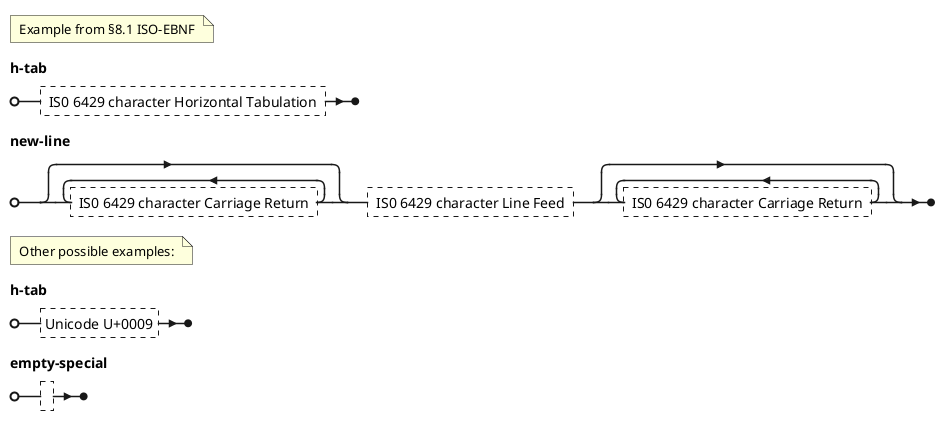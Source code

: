@startebnf
(* Example from §8.1 ISO-EBNF *)

h-tab = ? IS0 6429 character Horizontal Tabulation ? ;

new-line = { ? IS0 6429 character Carriage Return ? },
? IS0 6429 character Line Feed ?,
{ ? IS0 6429 character Carriage Return ? };

(* Other possible examples: *)
h-tab = ?Unicode U+0009?;
empty-special = ??;
@endebnf
